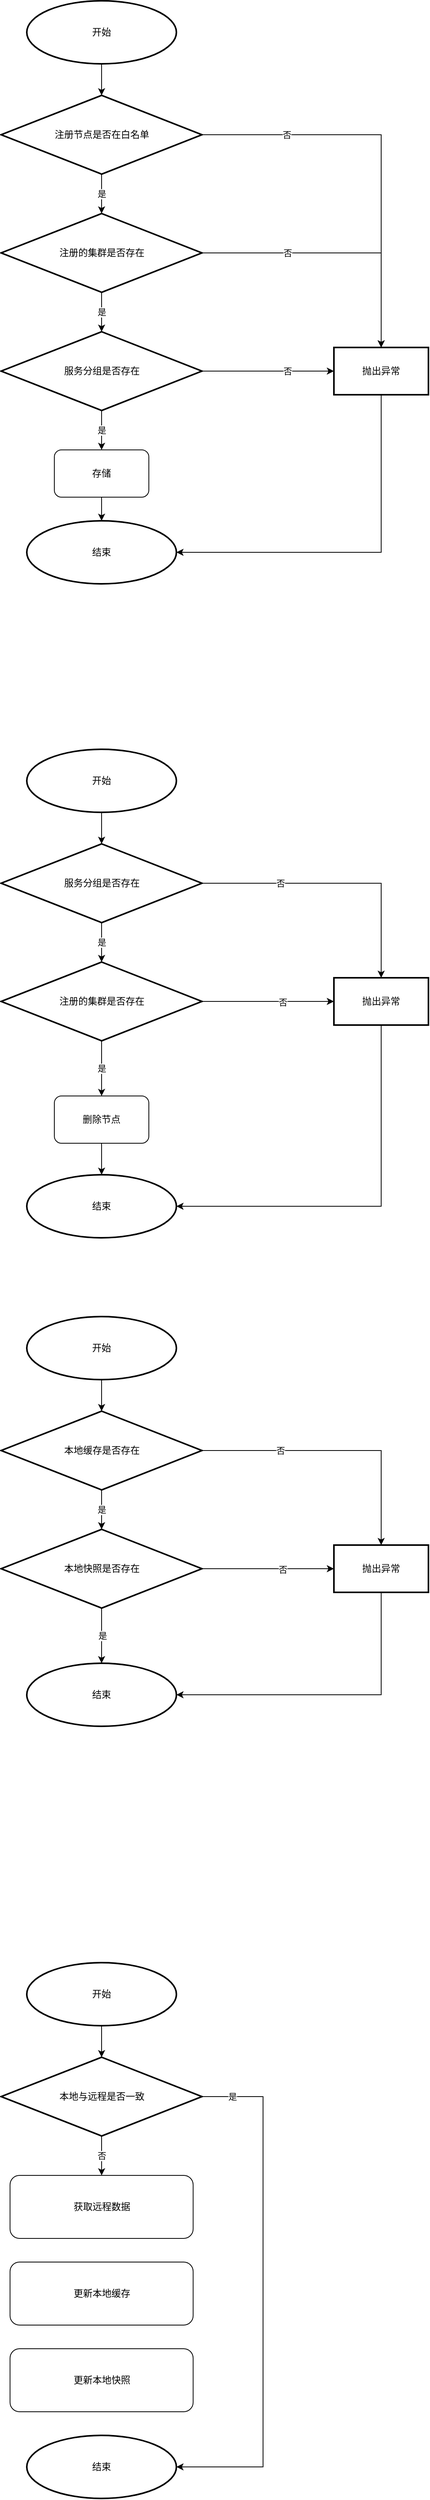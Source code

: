 <mxfile version="14.9.5" type="github">
  <diagram id="2iD1uwLVrEYLkPj4rfC0" name="第 1 页">
    <mxGraphModel dx="1422" dy="772" grid="1" gridSize="10" guides="1" tooltips="1" connect="1" arrows="1" fold="1" page="1" pageScale="1" pageWidth="827" pageHeight="1169" math="0" shadow="0">
      <root>
        <mxCell id="0" />
        <mxCell id="1" parent="0" />
        <mxCell id="YrsrtHYI-QYg7MPrzIgh-7" value="" style="edgeStyle=orthogonalEdgeStyle;rounded=0;orthogonalLoop=1;jettySize=auto;html=1;" edge="1" parent="1" source="YrsrtHYI-QYg7MPrzIgh-1" target="YrsrtHYI-QYg7MPrzIgh-2">
          <mxGeometry relative="1" as="geometry" />
        </mxCell>
        <mxCell id="YrsrtHYI-QYg7MPrzIgh-1" value="开始" style="strokeWidth=2;html=1;shape=mxgraph.flowchart.start_1;whiteSpace=wrap;" vertex="1" parent="1">
          <mxGeometry x="250" y="210" width="190" height="80" as="geometry" />
        </mxCell>
        <mxCell id="YrsrtHYI-QYg7MPrzIgh-8" value="是" style="edgeStyle=orthogonalEdgeStyle;rounded=0;orthogonalLoop=1;jettySize=auto;html=1;" edge="1" parent="1" source="YrsrtHYI-QYg7MPrzIgh-2" target="YrsrtHYI-QYg7MPrzIgh-3">
          <mxGeometry relative="1" as="geometry" />
        </mxCell>
        <mxCell id="YrsrtHYI-QYg7MPrzIgh-13" value="" style="edgeStyle=orthogonalEdgeStyle;rounded=0;orthogonalLoop=1;jettySize=auto;html=1;" edge="1" parent="1" source="YrsrtHYI-QYg7MPrzIgh-2" target="YrsrtHYI-QYg7MPrzIgh-12">
          <mxGeometry relative="1" as="geometry" />
        </mxCell>
        <mxCell id="YrsrtHYI-QYg7MPrzIgh-35" value="否" style="edgeLabel;html=1;align=center;verticalAlign=middle;resizable=0;points=[];" vertex="1" connectable="0" parent="YrsrtHYI-QYg7MPrzIgh-13">
          <mxGeometry x="-0.628" y="2" relative="1" as="geometry">
            <mxPoint x="15" y="2" as="offset" />
          </mxGeometry>
        </mxCell>
        <mxCell id="YrsrtHYI-QYg7MPrzIgh-2" value="注册节点是否在白名单" style="strokeWidth=2;html=1;shape=mxgraph.flowchart.decision;whiteSpace=wrap;" vertex="1" parent="1">
          <mxGeometry x="217.5" y="330" width="255" height="100" as="geometry" />
        </mxCell>
        <mxCell id="YrsrtHYI-QYg7MPrzIgh-9" value="是" style="edgeStyle=orthogonalEdgeStyle;rounded=0;orthogonalLoop=1;jettySize=auto;html=1;" edge="1" parent="1" source="YrsrtHYI-QYg7MPrzIgh-3" target="YrsrtHYI-QYg7MPrzIgh-4">
          <mxGeometry relative="1" as="geometry" />
        </mxCell>
        <mxCell id="YrsrtHYI-QYg7MPrzIgh-14" style="edgeStyle=orthogonalEdgeStyle;rounded=0;orthogonalLoop=1;jettySize=auto;html=1;" edge="1" parent="1" source="YrsrtHYI-QYg7MPrzIgh-3" target="YrsrtHYI-QYg7MPrzIgh-12">
          <mxGeometry relative="1" as="geometry" />
        </mxCell>
        <mxCell id="YrsrtHYI-QYg7MPrzIgh-37" value="否" style="edgeLabel;html=1;align=center;verticalAlign=middle;resizable=0;points=[];" vertex="1" connectable="0" parent="YrsrtHYI-QYg7MPrzIgh-14">
          <mxGeometry x="-0.45" y="2" relative="1" as="geometry">
            <mxPoint x="13" y="2" as="offset" />
          </mxGeometry>
        </mxCell>
        <mxCell id="YrsrtHYI-QYg7MPrzIgh-3" value="注册的集群是否存在" style="strokeWidth=2;html=1;shape=mxgraph.flowchart.decision;whiteSpace=wrap;" vertex="1" parent="1">
          <mxGeometry x="217.5" y="480" width="255" height="100" as="geometry" />
        </mxCell>
        <mxCell id="YrsrtHYI-QYg7MPrzIgh-10" value="是" style="edgeStyle=orthogonalEdgeStyle;rounded=0;orthogonalLoop=1;jettySize=auto;html=1;" edge="1" parent="1" source="YrsrtHYI-QYg7MPrzIgh-4" target="YrsrtHYI-QYg7MPrzIgh-5">
          <mxGeometry relative="1" as="geometry" />
        </mxCell>
        <mxCell id="YrsrtHYI-QYg7MPrzIgh-15" style="edgeStyle=orthogonalEdgeStyle;rounded=0;orthogonalLoop=1;jettySize=auto;html=1;entryX=0;entryY=0.5;entryDx=0;entryDy=0;" edge="1" parent="1" source="YrsrtHYI-QYg7MPrzIgh-4" target="YrsrtHYI-QYg7MPrzIgh-12">
          <mxGeometry relative="1" as="geometry" />
        </mxCell>
        <mxCell id="YrsrtHYI-QYg7MPrzIgh-38" value="否" style="edgeLabel;html=1;align=center;verticalAlign=middle;resizable=0;points=[];" vertex="1" connectable="0" parent="YrsrtHYI-QYg7MPrzIgh-15">
          <mxGeometry x="0.152" relative="1" as="geometry">
            <mxPoint x="12" as="offset" />
          </mxGeometry>
        </mxCell>
        <mxCell id="YrsrtHYI-QYg7MPrzIgh-4" value="服务分组是否存在" style="strokeWidth=2;html=1;shape=mxgraph.flowchart.decision;whiteSpace=wrap;" vertex="1" parent="1">
          <mxGeometry x="217.5" y="630" width="255" height="100" as="geometry" />
        </mxCell>
        <mxCell id="YrsrtHYI-QYg7MPrzIgh-11" value="" style="edgeStyle=orthogonalEdgeStyle;rounded=0;orthogonalLoop=1;jettySize=auto;html=1;" edge="1" parent="1" source="YrsrtHYI-QYg7MPrzIgh-5" target="YrsrtHYI-QYg7MPrzIgh-6">
          <mxGeometry relative="1" as="geometry" />
        </mxCell>
        <mxCell id="YrsrtHYI-QYg7MPrzIgh-5" value="存储" style="rounded=1;whiteSpace=wrap;html=1;" vertex="1" parent="1">
          <mxGeometry x="285" y="780" width="120" height="60" as="geometry" />
        </mxCell>
        <mxCell id="YrsrtHYI-QYg7MPrzIgh-6" value="结束" style="strokeWidth=2;html=1;shape=mxgraph.flowchart.start_1;whiteSpace=wrap;" vertex="1" parent="1">
          <mxGeometry x="250" y="870" width="190" height="80" as="geometry" />
        </mxCell>
        <mxCell id="YrsrtHYI-QYg7MPrzIgh-16" style="edgeStyle=orthogonalEdgeStyle;rounded=0;orthogonalLoop=1;jettySize=auto;html=1;entryX=1;entryY=0.5;entryDx=0;entryDy=0;entryPerimeter=0;" edge="1" parent="1" source="YrsrtHYI-QYg7MPrzIgh-12" target="YrsrtHYI-QYg7MPrzIgh-6">
          <mxGeometry relative="1" as="geometry">
            <Array as="points">
              <mxPoint x="700" y="910" />
            </Array>
          </mxGeometry>
        </mxCell>
        <mxCell id="YrsrtHYI-QYg7MPrzIgh-12" value="抛出异常" style="whiteSpace=wrap;html=1;strokeWidth=2;" vertex="1" parent="1">
          <mxGeometry x="640" y="650" width="120" height="60" as="geometry" />
        </mxCell>
        <mxCell id="YrsrtHYI-QYg7MPrzIgh-17" value="" style="edgeStyle=orthogonalEdgeStyle;rounded=0;orthogonalLoop=1;jettySize=auto;html=1;" edge="1" parent="1" source="YrsrtHYI-QYg7MPrzIgh-18" target="YrsrtHYI-QYg7MPrzIgh-21">
          <mxGeometry relative="1" as="geometry" />
        </mxCell>
        <mxCell id="YrsrtHYI-QYg7MPrzIgh-18" value="开始" style="strokeWidth=2;html=1;shape=mxgraph.flowchart.start_1;whiteSpace=wrap;" vertex="1" parent="1">
          <mxGeometry x="250" y="1160" width="190" height="80" as="geometry" />
        </mxCell>
        <mxCell id="YrsrtHYI-QYg7MPrzIgh-19" value="是" style="edgeStyle=orthogonalEdgeStyle;rounded=0;orthogonalLoop=1;jettySize=auto;html=1;" edge="1" parent="1" source="YrsrtHYI-QYg7MPrzIgh-21" target="YrsrtHYI-QYg7MPrzIgh-24">
          <mxGeometry relative="1" as="geometry" />
        </mxCell>
        <mxCell id="YrsrtHYI-QYg7MPrzIgh-20" value="" style="edgeStyle=orthogonalEdgeStyle;rounded=0;orthogonalLoop=1;jettySize=auto;html=1;" edge="1" parent="1" source="YrsrtHYI-QYg7MPrzIgh-21" target="YrsrtHYI-QYg7MPrzIgh-32">
          <mxGeometry relative="1" as="geometry" />
        </mxCell>
        <mxCell id="YrsrtHYI-QYg7MPrzIgh-39" value="否" style="edgeLabel;html=1;align=center;verticalAlign=middle;resizable=0;points=[];" vertex="1" connectable="0" parent="YrsrtHYI-QYg7MPrzIgh-20">
          <mxGeometry x="-0.427" y="-5" relative="1" as="geometry">
            <mxPoint y="-5" as="offset" />
          </mxGeometry>
        </mxCell>
        <mxCell id="YrsrtHYI-QYg7MPrzIgh-21" value="服务分组是否存在" style="strokeWidth=2;html=1;shape=mxgraph.flowchart.decision;whiteSpace=wrap;" vertex="1" parent="1">
          <mxGeometry x="217.5" y="1280" width="255" height="100" as="geometry" />
        </mxCell>
        <mxCell id="YrsrtHYI-QYg7MPrzIgh-22" value="是" style="edgeStyle=orthogonalEdgeStyle;rounded=0;orthogonalLoop=1;jettySize=auto;html=1;entryX=0.5;entryY=0;entryDx=0;entryDy=0;" edge="1" parent="1" source="YrsrtHYI-QYg7MPrzIgh-24" target="YrsrtHYI-QYg7MPrzIgh-33">
          <mxGeometry relative="1" as="geometry">
            <mxPoint x="345" y="1580" as="targetPoint" />
          </mxGeometry>
        </mxCell>
        <mxCell id="YrsrtHYI-QYg7MPrzIgh-23" style="edgeStyle=orthogonalEdgeStyle;rounded=0;orthogonalLoop=1;jettySize=auto;html=1;" edge="1" parent="1" source="YrsrtHYI-QYg7MPrzIgh-24" target="YrsrtHYI-QYg7MPrzIgh-32">
          <mxGeometry relative="1" as="geometry" />
        </mxCell>
        <mxCell id="YrsrtHYI-QYg7MPrzIgh-40" value="否" style="edgeLabel;html=1;align=center;verticalAlign=middle;resizable=0;points=[];" vertex="1" connectable="0" parent="YrsrtHYI-QYg7MPrzIgh-23">
          <mxGeometry x="0.224" y="-1" relative="1" as="geometry">
            <mxPoint as="offset" />
          </mxGeometry>
        </mxCell>
        <mxCell id="YrsrtHYI-QYg7MPrzIgh-24" value="注册的集群是否存在" style="strokeWidth=2;html=1;shape=mxgraph.flowchart.decision;whiteSpace=wrap;" vertex="1" parent="1">
          <mxGeometry x="217.5" y="1430" width="255" height="100" as="geometry" />
        </mxCell>
        <mxCell id="YrsrtHYI-QYg7MPrzIgh-30" value="结束" style="strokeWidth=2;html=1;shape=mxgraph.flowchart.start_1;whiteSpace=wrap;" vertex="1" parent="1">
          <mxGeometry x="250" y="1700" width="190" height="80" as="geometry" />
        </mxCell>
        <mxCell id="YrsrtHYI-QYg7MPrzIgh-31" style="edgeStyle=orthogonalEdgeStyle;rounded=0;orthogonalLoop=1;jettySize=auto;html=1;entryX=1;entryY=0.5;entryDx=0;entryDy=0;entryPerimeter=0;" edge="1" parent="1" source="YrsrtHYI-QYg7MPrzIgh-32" target="YrsrtHYI-QYg7MPrzIgh-30">
          <mxGeometry relative="1" as="geometry">
            <Array as="points">
              <mxPoint x="700" y="1740" />
            </Array>
          </mxGeometry>
        </mxCell>
        <mxCell id="YrsrtHYI-QYg7MPrzIgh-32" value="抛出异常" style="whiteSpace=wrap;html=1;strokeWidth=2;" vertex="1" parent="1">
          <mxGeometry x="640" y="1450" width="120" height="60" as="geometry" />
        </mxCell>
        <mxCell id="YrsrtHYI-QYg7MPrzIgh-34" value="" style="edgeStyle=orthogonalEdgeStyle;rounded=0;orthogonalLoop=1;jettySize=auto;html=1;" edge="1" parent="1" source="YrsrtHYI-QYg7MPrzIgh-33" target="YrsrtHYI-QYg7MPrzIgh-30">
          <mxGeometry relative="1" as="geometry" />
        </mxCell>
        <mxCell id="YrsrtHYI-QYg7MPrzIgh-33" value="删除节点" style="rounded=1;whiteSpace=wrap;html=1;" vertex="1" parent="1">
          <mxGeometry x="285" y="1600" width="120" height="60" as="geometry" />
        </mxCell>
        <mxCell id="YrsrtHYI-QYg7MPrzIgh-41" value="" style="edgeStyle=orthogonalEdgeStyle;rounded=0;orthogonalLoop=1;jettySize=auto;html=1;" edge="1" parent="1" source="YrsrtHYI-QYg7MPrzIgh-42" target="YrsrtHYI-QYg7MPrzIgh-46">
          <mxGeometry relative="1" as="geometry" />
        </mxCell>
        <mxCell id="YrsrtHYI-QYg7MPrzIgh-42" value="开始" style="strokeWidth=2;html=1;shape=mxgraph.flowchart.start_1;whiteSpace=wrap;" vertex="1" parent="1">
          <mxGeometry x="250" y="1880" width="190" height="80" as="geometry" />
        </mxCell>
        <mxCell id="YrsrtHYI-QYg7MPrzIgh-43" value="是" style="edgeStyle=orthogonalEdgeStyle;rounded=0;orthogonalLoop=1;jettySize=auto;html=1;" edge="1" parent="1" source="YrsrtHYI-QYg7MPrzIgh-46" target="YrsrtHYI-QYg7MPrzIgh-50">
          <mxGeometry relative="1" as="geometry" />
        </mxCell>
        <mxCell id="YrsrtHYI-QYg7MPrzIgh-44" value="" style="edgeStyle=orthogonalEdgeStyle;rounded=0;orthogonalLoop=1;jettySize=auto;html=1;" edge="1" parent="1" source="YrsrtHYI-QYg7MPrzIgh-46" target="YrsrtHYI-QYg7MPrzIgh-53">
          <mxGeometry relative="1" as="geometry" />
        </mxCell>
        <mxCell id="YrsrtHYI-QYg7MPrzIgh-45" value="否" style="edgeLabel;html=1;align=center;verticalAlign=middle;resizable=0;points=[];" vertex="1" connectable="0" parent="YrsrtHYI-QYg7MPrzIgh-44">
          <mxGeometry x="-0.427" y="-5" relative="1" as="geometry">
            <mxPoint y="-5" as="offset" />
          </mxGeometry>
        </mxCell>
        <mxCell id="YrsrtHYI-QYg7MPrzIgh-46" value="本地缓存是否存在" style="strokeWidth=2;html=1;shape=mxgraph.flowchart.decision;whiteSpace=wrap;" vertex="1" parent="1">
          <mxGeometry x="217.5" y="2000" width="255" height="100" as="geometry" />
        </mxCell>
        <mxCell id="YrsrtHYI-QYg7MPrzIgh-47" value="是" style="edgeStyle=orthogonalEdgeStyle;rounded=0;orthogonalLoop=1;jettySize=auto;html=1;entryX=0.5;entryY=0;entryDx=0;entryDy=0;" edge="1" parent="1" source="YrsrtHYI-QYg7MPrzIgh-50">
          <mxGeometry relative="1" as="geometry">
            <mxPoint x="345" y="2320" as="targetPoint" />
          </mxGeometry>
        </mxCell>
        <mxCell id="YrsrtHYI-QYg7MPrzIgh-48" style="edgeStyle=orthogonalEdgeStyle;rounded=0;orthogonalLoop=1;jettySize=auto;html=1;" edge="1" parent="1" source="YrsrtHYI-QYg7MPrzIgh-50" target="YrsrtHYI-QYg7MPrzIgh-53">
          <mxGeometry relative="1" as="geometry" />
        </mxCell>
        <mxCell id="YrsrtHYI-QYg7MPrzIgh-49" value="否" style="edgeLabel;html=1;align=center;verticalAlign=middle;resizable=0;points=[];" vertex="1" connectable="0" parent="YrsrtHYI-QYg7MPrzIgh-48">
          <mxGeometry x="0.224" y="-1" relative="1" as="geometry">
            <mxPoint as="offset" />
          </mxGeometry>
        </mxCell>
        <mxCell id="YrsrtHYI-QYg7MPrzIgh-50" value="本地快照是否存在" style="strokeWidth=2;html=1;shape=mxgraph.flowchart.decision;whiteSpace=wrap;" vertex="1" parent="1">
          <mxGeometry x="217.5" y="2150" width="255" height="100" as="geometry" />
        </mxCell>
        <mxCell id="YrsrtHYI-QYg7MPrzIgh-51" value="结束" style="strokeWidth=2;html=1;shape=mxgraph.flowchart.start_1;whiteSpace=wrap;" vertex="1" parent="1">
          <mxGeometry x="250" y="2320" width="190" height="80" as="geometry" />
        </mxCell>
        <mxCell id="YrsrtHYI-QYg7MPrzIgh-52" style="edgeStyle=orthogonalEdgeStyle;rounded=0;orthogonalLoop=1;jettySize=auto;html=1;entryX=1;entryY=0.5;entryDx=0;entryDy=0;entryPerimeter=0;" edge="1" parent="1" source="YrsrtHYI-QYg7MPrzIgh-53" target="YrsrtHYI-QYg7MPrzIgh-51">
          <mxGeometry relative="1" as="geometry">
            <Array as="points">
              <mxPoint x="700" y="2360" />
            </Array>
          </mxGeometry>
        </mxCell>
        <mxCell id="YrsrtHYI-QYg7MPrzIgh-53" value="抛出异常" style="whiteSpace=wrap;html=1;strokeWidth=2;" vertex="1" parent="1">
          <mxGeometry x="640" y="2170" width="120" height="60" as="geometry" />
        </mxCell>
        <mxCell id="YrsrtHYI-QYg7MPrzIgh-56" value="" style="edgeStyle=orthogonalEdgeStyle;rounded=0;orthogonalLoop=1;jettySize=auto;html=1;" edge="1" parent="1" source="YrsrtHYI-QYg7MPrzIgh-57" target="YrsrtHYI-QYg7MPrzIgh-61">
          <mxGeometry relative="1" as="geometry" />
        </mxCell>
        <mxCell id="YrsrtHYI-QYg7MPrzIgh-57" value="开始" style="strokeWidth=2;html=1;shape=mxgraph.flowchart.start_1;whiteSpace=wrap;" vertex="1" parent="1">
          <mxGeometry x="250" y="2700" width="190" height="80" as="geometry" />
        </mxCell>
        <mxCell id="YrsrtHYI-QYg7MPrzIgh-72" value="否" style="edgeStyle=orthogonalEdgeStyle;rounded=0;orthogonalLoop=1;jettySize=auto;html=1;" edge="1" parent="1" source="YrsrtHYI-QYg7MPrzIgh-61" target="YrsrtHYI-QYg7MPrzIgh-69">
          <mxGeometry relative="1" as="geometry" />
        </mxCell>
        <mxCell id="YrsrtHYI-QYg7MPrzIgh-74" style="edgeStyle=orthogonalEdgeStyle;rounded=0;orthogonalLoop=1;jettySize=auto;html=1;exitX=1;exitY=0.5;exitDx=0;exitDy=0;exitPerimeter=0;entryX=1;entryY=0.5;entryDx=0;entryDy=0;entryPerimeter=0;" edge="1" parent="1" source="YrsrtHYI-QYg7MPrzIgh-61" target="YrsrtHYI-QYg7MPrzIgh-66">
          <mxGeometry relative="1" as="geometry">
            <Array as="points">
              <mxPoint x="550" y="2870" />
              <mxPoint x="550" y="3340" />
            </Array>
          </mxGeometry>
        </mxCell>
        <mxCell id="YrsrtHYI-QYg7MPrzIgh-76" value="是" style="edgeLabel;html=1;align=center;verticalAlign=middle;resizable=0;points=[];" vertex="1" connectable="0" parent="YrsrtHYI-QYg7MPrzIgh-74">
          <mxGeometry x="-0.853" y="2" relative="1" as="geometry">
            <mxPoint x="-10" y="2" as="offset" />
          </mxGeometry>
        </mxCell>
        <mxCell id="YrsrtHYI-QYg7MPrzIgh-61" value="本地与远程是否一致" style="strokeWidth=2;html=1;shape=mxgraph.flowchart.decision;whiteSpace=wrap;" vertex="1" parent="1">
          <mxGeometry x="217.5" y="2820" width="255" height="100" as="geometry" />
        </mxCell>
        <mxCell id="YrsrtHYI-QYg7MPrzIgh-66" value="结束" style="strokeWidth=2;html=1;shape=mxgraph.flowchart.start_1;whiteSpace=wrap;" vertex="1" parent="1">
          <mxGeometry x="250" y="3300" width="190" height="80" as="geometry" />
        </mxCell>
        <mxCell id="YrsrtHYI-QYg7MPrzIgh-69" value="获取远程数据" style="rounded=1;whiteSpace=wrap;html=1;" vertex="1" parent="1">
          <mxGeometry x="228.75" y="2970" width="232.5" height="80" as="geometry" />
        </mxCell>
        <mxCell id="YrsrtHYI-QYg7MPrzIgh-70" value="更新本地缓存" style="rounded=1;whiteSpace=wrap;html=1;" vertex="1" parent="1">
          <mxGeometry x="228.75" y="3080" width="232.5" height="80" as="geometry" />
        </mxCell>
        <mxCell id="YrsrtHYI-QYg7MPrzIgh-71" value="更新本地快照" style="rounded=1;whiteSpace=wrap;html=1;" vertex="1" parent="1">
          <mxGeometry x="228.75" y="3190" width="232.5" height="80" as="geometry" />
        </mxCell>
      </root>
    </mxGraphModel>
  </diagram>
</mxfile>

